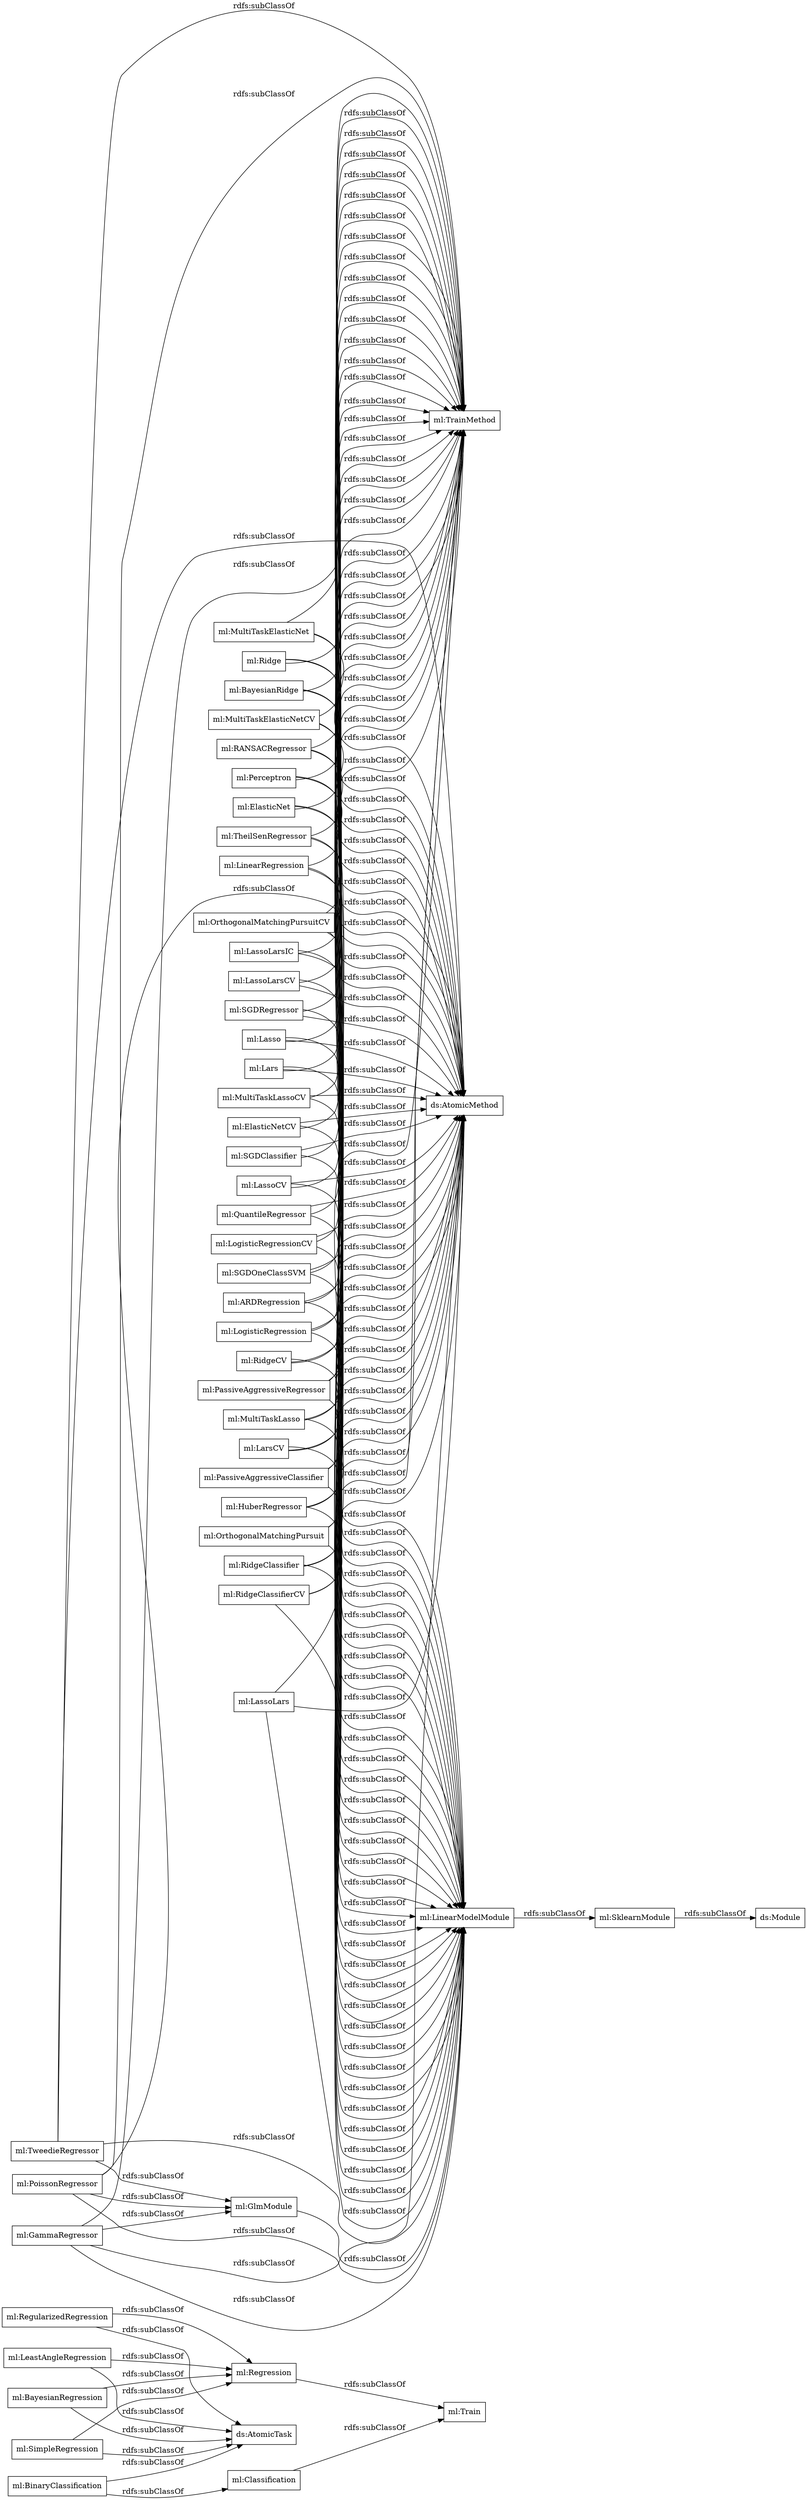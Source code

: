 digraph ar2dtool_diagram { 
rankdir=LR;
size="1000"
node [shape = rectangle, color="black"]; "ml:Regression" "ml:ElasticNetCV" "ml:SGDOneClassSVM" "ml:HuberRegressor" "ml:LassoLarsIC" "ml:MultiTaskLasso" "ml:TweedieRegressor" "ml:MultiTaskElasticNet" "ml:RANSACRegressor" "ml:GlmModule" "ml:SGDRegressor" "ml:LogisticRegression" "ml:LinearModelModule" "ml:RegularizedRegression" "ml:OrthogonalMatchingPursuit" "ml:SklearnModule" "ml:LeastAngleRegression" "ml:ElasticNet" "ml:LassoCV" "ml:BayesianRidge" "ml:LogisticRegressionCV" "ml:LassoLarsCV" "ml:Train" "ml:Lars" "ml:BayesianRegression" "ml:OrthogonalMatchingPursuitCV" "ml:LassoLars" "ml:SGDClassifier" "ml:RidgeClassifier" "ml:LarsCV" "ml:QuantileRegressor" "ml:Perceptron" "ml:PassiveAggressiveRegressor" "ml:PoissonRegressor" "ml:LinearRegression" "ml:SimpleRegression" "ml:BinaryClassification" "ml:TheilSenRegressor" "ml:Classification" "ml:Ridge" "ml:PassiveAggressiveClassifier" "ml:ARDRegression" "ml:GammaRegressor" "ml:Lasso" "ml:RidgeCV" "ml:MultiTaskElasticNetCV" "ml:RidgeClassifierCV" "ml:MultiTaskLassoCV" ; /*classes style*/
	"ml:BayesianRidge" -> "ml:TrainMethod" [ label = "rdfs:subClassOf" ];
	"ml:BayesianRidge" -> "ml:LinearModelModule" [ label = "rdfs:subClassOf" ];
	"ml:BayesianRidge" -> "ds:AtomicMethod" [ label = "rdfs:subClassOf" ];
	"ml:LassoCV" -> "ml:TrainMethod" [ label = "rdfs:subClassOf" ];
	"ml:LassoCV" -> "ml:LinearModelModule" [ label = "rdfs:subClassOf" ];
	"ml:LassoCV" -> "ds:AtomicMethod" [ label = "rdfs:subClassOf" ];
	"ml:SimpleRegression" -> "ml:Regression" [ label = "rdfs:subClassOf" ];
	"ml:SimpleRegression" -> "ds:AtomicTask" [ label = "rdfs:subClassOf" ];
	"ml:ElasticNetCV" -> "ml:TrainMethod" [ label = "rdfs:subClassOf" ];
	"ml:ElasticNetCV" -> "ml:LinearModelModule" [ label = "rdfs:subClassOf" ];
	"ml:ElasticNetCV" -> "ds:AtomicMethod" [ label = "rdfs:subClassOf" ];
	"ml:LarsCV" -> "ml:TrainMethod" [ label = "rdfs:subClassOf" ];
	"ml:LarsCV" -> "ml:LinearModelModule" [ label = "rdfs:subClassOf" ];
	"ml:LarsCV" -> "ds:AtomicMethod" [ label = "rdfs:subClassOf" ];
	"ml:LassoLars" -> "ml:TrainMethod" [ label = "rdfs:subClassOf" ];
	"ml:LassoLars" -> "ml:LinearModelModule" [ label = "rdfs:subClassOf" ];
	"ml:LassoLars" -> "ds:AtomicMethod" [ label = "rdfs:subClassOf" ];
	"ml:Regression" -> "ml:Train" [ label = "rdfs:subClassOf" ];
	"ml:PassiveAggressiveClassifier" -> "ml:TrainMethod" [ label = "rdfs:subClassOf" ];
	"ml:PassiveAggressiveClassifier" -> "ml:LinearModelModule" [ label = "rdfs:subClassOf" ];
	"ml:PassiveAggressiveClassifier" -> "ds:AtomicMethod" [ label = "rdfs:subClassOf" ];
	"ml:OrthogonalMatchingPursuitCV" -> "ml:TrainMethod" [ label = "rdfs:subClassOf" ];
	"ml:OrthogonalMatchingPursuitCV" -> "ml:LinearModelModule" [ label = "rdfs:subClassOf" ];
	"ml:OrthogonalMatchingPursuitCV" -> "ds:AtomicMethod" [ label = "rdfs:subClassOf" ];
	"ml:RidgeCV" -> "ml:TrainMethod" [ label = "rdfs:subClassOf" ];
	"ml:RidgeCV" -> "ml:LinearModelModule" [ label = "rdfs:subClassOf" ];
	"ml:RidgeCV" -> "ds:AtomicMethod" [ label = "rdfs:subClassOf" ];
	"ml:BinaryClassification" -> "ml:Classification" [ label = "rdfs:subClassOf" ];
	"ml:BinaryClassification" -> "ds:AtomicTask" [ label = "rdfs:subClassOf" ];
	"ml:LinearRegression" -> "ml:TrainMethod" [ label = "rdfs:subClassOf" ];
	"ml:LinearRegression" -> "ml:LinearModelModule" [ label = "rdfs:subClassOf" ];
	"ml:LinearRegression" -> "ds:AtomicMethod" [ label = "rdfs:subClassOf" ];
	"ml:QuantileRegressor" -> "ml:TrainMethod" [ label = "rdfs:subClassOf" ];
	"ml:QuantileRegressor" -> "ml:LinearModelModule" [ label = "rdfs:subClassOf" ];
	"ml:QuantileRegressor" -> "ds:AtomicMethod" [ label = "rdfs:subClassOf" ];
	"ml:PoissonRegressor" -> "ml:TrainMethod" [ label = "rdfs:subClassOf" ];
	"ml:PoissonRegressor" -> "ml:LinearModelModule" [ label = "rdfs:subClassOf" ];
	"ml:PoissonRegressor" -> "ml:GlmModule" [ label = "rdfs:subClassOf" ];
	"ml:PoissonRegressor" -> "ds:AtomicMethod" [ label = "rdfs:subClassOf" ];
	"ml:RegularizedRegression" -> "ml:Regression" [ label = "rdfs:subClassOf" ];
	"ml:RegularizedRegression" -> "ds:AtomicTask" [ label = "rdfs:subClassOf" ];
	"ml:MultiTaskElasticNetCV" -> "ml:TrainMethod" [ label = "rdfs:subClassOf" ];
	"ml:MultiTaskElasticNetCV" -> "ml:LinearModelModule" [ label = "rdfs:subClassOf" ];
	"ml:MultiTaskElasticNetCV" -> "ds:AtomicMethod" [ label = "rdfs:subClassOf" ];
	"ml:RidgeClassifier" -> "ml:TrainMethod" [ label = "rdfs:subClassOf" ];
	"ml:RidgeClassifier" -> "ml:LinearModelModule" [ label = "rdfs:subClassOf" ];
	"ml:RidgeClassifier" -> "ds:AtomicMethod" [ label = "rdfs:subClassOf" ];
	"ml:OrthogonalMatchingPursuit" -> "ml:TrainMethod" [ label = "rdfs:subClassOf" ];
	"ml:OrthogonalMatchingPursuit" -> "ml:LinearModelModule" [ label = "rdfs:subClassOf" ];
	"ml:OrthogonalMatchingPursuit" -> "ds:AtomicMethod" [ label = "rdfs:subClassOf" ];
	"ml:LinearModelModule" -> "ml:SklearnModule" [ label = "rdfs:subClassOf" ];
	"ml:LassoLarsIC" -> "ml:TrainMethod" [ label = "rdfs:subClassOf" ];
	"ml:LassoLarsIC" -> "ml:LinearModelModule" [ label = "rdfs:subClassOf" ];
	"ml:LassoLarsIC" -> "ds:AtomicMethod" [ label = "rdfs:subClassOf" ];
	"ml:PassiveAggressiveRegressor" -> "ml:TrainMethod" [ label = "rdfs:subClassOf" ];
	"ml:PassiveAggressiveRegressor" -> "ml:LinearModelModule" [ label = "rdfs:subClassOf" ];
	"ml:PassiveAggressiveRegressor" -> "ds:AtomicMethod" [ label = "rdfs:subClassOf" ];
	"ml:ARDRegression" -> "ml:TrainMethod" [ label = "rdfs:subClassOf" ];
	"ml:ARDRegression" -> "ml:LinearModelModule" [ label = "rdfs:subClassOf" ];
	"ml:ARDRegression" -> "ds:AtomicMethod" [ label = "rdfs:subClassOf" ];
	"ml:GammaRegressor" -> "ml:TrainMethod" [ label = "rdfs:subClassOf" ];
	"ml:GammaRegressor" -> "ml:LinearModelModule" [ label = "rdfs:subClassOf" ];
	"ml:GammaRegressor" -> "ml:GlmModule" [ label = "rdfs:subClassOf" ];
	"ml:GammaRegressor" -> "ds:AtomicMethod" [ label = "rdfs:subClassOf" ];
	"ml:MultiTaskLasso" -> "ml:TrainMethod" [ label = "rdfs:subClassOf" ];
	"ml:MultiTaskLasso" -> "ml:LinearModelModule" [ label = "rdfs:subClassOf" ];
	"ml:MultiTaskLasso" -> "ds:AtomicMethod" [ label = "rdfs:subClassOf" ];
	"ml:GlmModule" -> "ml:LinearModelModule" [ label = "rdfs:subClassOf" ];
	"ml:LeastAngleRegression" -> "ml:Regression" [ label = "rdfs:subClassOf" ];
	"ml:LeastAngleRegression" -> "ds:AtomicTask" [ label = "rdfs:subClassOf" ];
	"ml:Classification" -> "ml:Train" [ label = "rdfs:subClassOf" ];
	"ml:SklearnModule" -> "ds:Module" [ label = "rdfs:subClassOf" ];
	"ml:RidgeClassifierCV" -> "ml:TrainMethod" [ label = "rdfs:subClassOf" ];
	"ml:RidgeClassifierCV" -> "ml:LinearModelModule" [ label = "rdfs:subClassOf" ];
	"ml:RidgeClassifierCV" -> "ds:AtomicMethod" [ label = "rdfs:subClassOf" ];
	"ml:MultiTaskElasticNet" -> "ml:TrainMethod" [ label = "rdfs:subClassOf" ];
	"ml:MultiTaskElasticNet" -> "ml:LinearModelModule" [ label = "rdfs:subClassOf" ];
	"ml:MultiTaskElasticNet" -> "ds:AtomicMethod" [ label = "rdfs:subClassOf" ];
	"ml:Lars" -> "ml:TrainMethod" [ label = "rdfs:subClassOf" ];
	"ml:Lars" -> "ml:LinearModelModule" [ label = "rdfs:subClassOf" ];
	"ml:Lars" -> "ds:AtomicMethod" [ label = "rdfs:subClassOf" ];
	"ml:Perceptron" -> "ml:TrainMethod" [ label = "rdfs:subClassOf" ];
	"ml:Perceptron" -> "ml:LinearModelModule" [ label = "rdfs:subClassOf" ];
	"ml:Perceptron" -> "ds:AtomicMethod" [ label = "rdfs:subClassOf" ];
	"ml:ElasticNet" -> "ml:TrainMethod" [ label = "rdfs:subClassOf" ];
	"ml:ElasticNet" -> "ml:LinearModelModule" [ label = "rdfs:subClassOf" ];
	"ml:ElasticNet" -> "ds:AtomicMethod" [ label = "rdfs:subClassOf" ];
	"ml:LogisticRegression" -> "ml:TrainMethod" [ label = "rdfs:subClassOf" ];
	"ml:LogisticRegression" -> "ml:LinearModelModule" [ label = "rdfs:subClassOf" ];
	"ml:LogisticRegression" -> "ds:AtomicMethod" [ label = "rdfs:subClassOf" ];
	"ml:Lasso" -> "ml:TrainMethod" [ label = "rdfs:subClassOf" ];
	"ml:Lasso" -> "ml:LinearModelModule" [ label = "rdfs:subClassOf" ];
	"ml:Lasso" -> "ds:AtomicMethod" [ label = "rdfs:subClassOf" ];
	"ml:LogisticRegressionCV" -> "ml:TrainMethod" [ label = "rdfs:subClassOf" ];
	"ml:LogisticRegressionCV" -> "ml:LinearModelModule" [ label = "rdfs:subClassOf" ];
	"ml:LogisticRegressionCV" -> "ds:AtomicMethod" [ label = "rdfs:subClassOf" ];
	"ml:HuberRegressor" -> "ml:TrainMethod" [ label = "rdfs:subClassOf" ];
	"ml:HuberRegressor" -> "ml:LinearModelModule" [ label = "rdfs:subClassOf" ];
	"ml:HuberRegressor" -> "ds:AtomicMethod" [ label = "rdfs:subClassOf" ];
	"ml:MultiTaskLassoCV" -> "ml:TrainMethod" [ label = "rdfs:subClassOf" ];
	"ml:MultiTaskLassoCV" -> "ml:LinearModelModule" [ label = "rdfs:subClassOf" ];
	"ml:MultiTaskLassoCV" -> "ds:AtomicMethod" [ label = "rdfs:subClassOf" ];
	"ml:SGDOneClassSVM" -> "ml:TrainMethod" [ label = "rdfs:subClassOf" ];
	"ml:SGDOneClassSVM" -> "ml:LinearModelModule" [ label = "rdfs:subClassOf" ];
	"ml:SGDOneClassSVM" -> "ds:AtomicMethod" [ label = "rdfs:subClassOf" ];
	"ml:LassoLarsCV" -> "ml:TrainMethod" [ label = "rdfs:subClassOf" ];
	"ml:LassoLarsCV" -> "ml:LinearModelModule" [ label = "rdfs:subClassOf" ];
	"ml:LassoLarsCV" -> "ds:AtomicMethod" [ label = "rdfs:subClassOf" ];
	"ml:SGDRegressor" -> "ml:TrainMethod" [ label = "rdfs:subClassOf" ];
	"ml:SGDRegressor" -> "ml:LinearModelModule" [ label = "rdfs:subClassOf" ];
	"ml:SGDRegressor" -> "ds:AtomicMethod" [ label = "rdfs:subClassOf" ];
	"ml:TweedieRegressor" -> "ml:TrainMethod" [ label = "rdfs:subClassOf" ];
	"ml:TweedieRegressor" -> "ml:LinearModelModule" [ label = "rdfs:subClassOf" ];
	"ml:TweedieRegressor" -> "ml:GlmModule" [ label = "rdfs:subClassOf" ];
	"ml:TweedieRegressor" -> "ds:AtomicMethod" [ label = "rdfs:subClassOf" ];
	"ml:Ridge" -> "ml:TrainMethod" [ label = "rdfs:subClassOf" ];
	"ml:Ridge" -> "ml:LinearModelModule" [ label = "rdfs:subClassOf" ];
	"ml:Ridge" -> "ds:AtomicMethod" [ label = "rdfs:subClassOf" ];
	"ml:RANSACRegressor" -> "ml:TrainMethod" [ label = "rdfs:subClassOf" ];
	"ml:RANSACRegressor" -> "ml:LinearModelModule" [ label = "rdfs:subClassOf" ];
	"ml:RANSACRegressor" -> "ds:AtomicMethod" [ label = "rdfs:subClassOf" ];
	"ml:SGDClassifier" -> "ml:TrainMethod" [ label = "rdfs:subClassOf" ];
	"ml:SGDClassifier" -> "ml:LinearModelModule" [ label = "rdfs:subClassOf" ];
	"ml:SGDClassifier" -> "ds:AtomicMethod" [ label = "rdfs:subClassOf" ];
	"ml:BayesianRegression" -> "ml:Regression" [ label = "rdfs:subClassOf" ];
	"ml:BayesianRegression" -> "ds:AtomicTask" [ label = "rdfs:subClassOf" ];
	"ml:TheilSenRegressor" -> "ml:TrainMethod" [ label = "rdfs:subClassOf" ];
	"ml:TheilSenRegressor" -> "ml:LinearModelModule" [ label = "rdfs:subClassOf" ];
	"ml:TheilSenRegressor" -> "ds:AtomicMethod" [ label = "rdfs:subClassOf" ];

}
